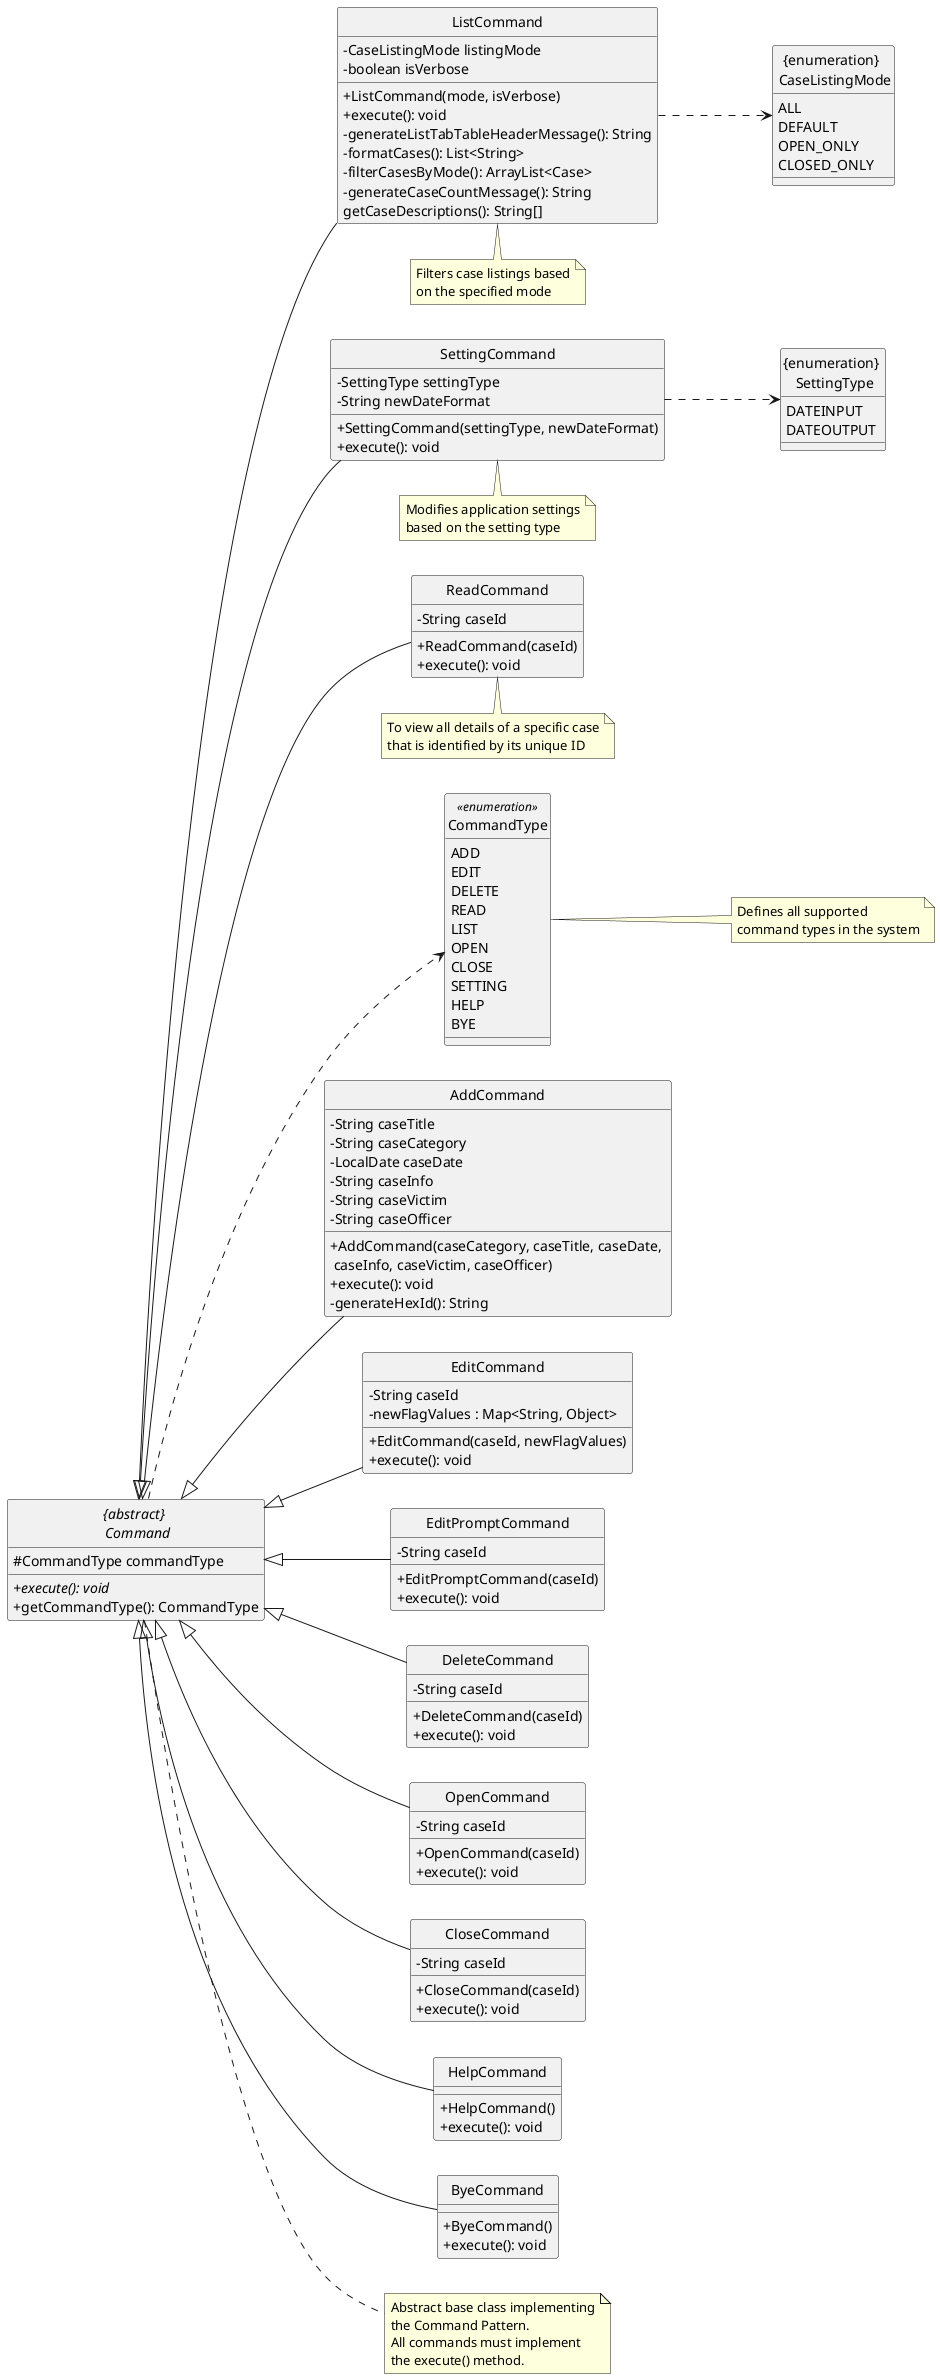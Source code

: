 @startuml CommandClassDiagram
hide circle
skinparam classAttributeIconSize 0
scale max 1024 width
left to right direction

' Abstract base class
abstract class "{abstract} \n Command" {
    # CommandType commandType
    + {abstract} execute(): void
    + getCommandType(): CommandType
}

' Command Type Enum
enum CommandType <<enumeration>> {
    ADD
    EDIT
    DELETE
    READ
    LIST
    OPEN
    CLOSE
    SETTING
    HELP
    BYE
}

' Setting Type Enum
enum "{enumeration} \n SettingType"  {
    DATEINPUT
    DATEOUTPUT
}

' Case Listing Mode Enum
enum "{enumeration} \n CaseListingMode" {
    ALL
    DEFAULT
    OPEN_ONLY
    CLOSED_ONLY
}

' Concrete Command Classes
class AddCommand {

    - String caseTitle
    - String caseCategory
    - LocalDate caseDate
    - String caseInfo
    - String caseVictim
    - String caseOfficer
    + AddCommand(caseCategory, caseTitle, caseDate, \n caseInfo, caseVictim, caseOfficer)
    + execute(): void
    - generateHexId(): String
}

class EditCommand {
    - String caseId
    - newFlagValues : Map<String, Object>
    + EditCommand(caseId, newFlagValues)
    + execute(): void
}

class EditPromptCommand {
    - String caseId
    + EditPromptCommand(caseId)
    + execute(): void
}

class DeleteCommand {
    - String caseId
    + DeleteCommand(caseId)
    + execute(): void
}

class ReadCommand {
    - String caseId
    + ReadCommand(caseId)
    + execute(): void
}

class ListCommand {
    - CaseListingMode listingMode
    - boolean isVerbose
    + ListCommand(mode, isVerbose)
    + execute(): void
    - generateListTabTableHeaderMessage(): String
    - formatCases(): List<String>
    - filterCasesByMode(): ArrayList<Case>
    - generateCaseCountMessage(): String
    getCaseDescriptions(): String[]
}

class OpenCommand {
    - String caseId
    + OpenCommand(caseId)
    + execute(): void
}

class CloseCommand {
    - String caseId
    + CloseCommand(caseId)
    + execute(): void
}

class SettingCommand {
    - SettingType settingType
    - String newDateFormat
    + SettingCommand(settingType, newDateFormat)
    + execute(): void
}

class HelpCommand {
    + HelpCommand()
    + execute(): void
}

class ByeCommand {
    + ByeCommand()
    + execute(): void
}

' Inheritance relationships
"{abstract} \n Command" <|-- AddCommand
"{abstract} \n Command" <|-- EditCommand
"{abstract} \n Command" <|-- EditPromptCommand
"{abstract} \n Command" <|-- DeleteCommand
"{abstract} \n Command" <|-- ReadCommand
"{abstract} \n Command" <|-- ListCommand
"{abstract} \n Command" <|-- OpenCommand
"{abstract} \n Command" <|-- CloseCommand
"{abstract} \n Command" <|-- SettingCommand
"{abstract} \n Command" <|-- HelpCommand
"{abstract} \n Command" <|-- ByeCommand

' Associations with enums
"{abstract} \n Command" ..> CommandType
SettingCommand ..> "{enumeration} \n SettingType"
ListCommand ..> "{enumeration} \n CaseListingMode"

' Notes
note right of "{abstract} \n Command"
    Abstract base class implementing
    the Command Pattern.
    All commands must implement
    the execute() method.
end note

note right of CommandType
    Defines all supported
    command types in the system
end note

note bottom of ListCommand
    Filters case listings based
    on the specified mode
end note

note bottom of SettingCommand
    Modifies application settings
    based on the setting type
end note

note bottom of ReadCommand
    To view all details of a specific case
    that is identified by its unique ID
end note


@enduml
